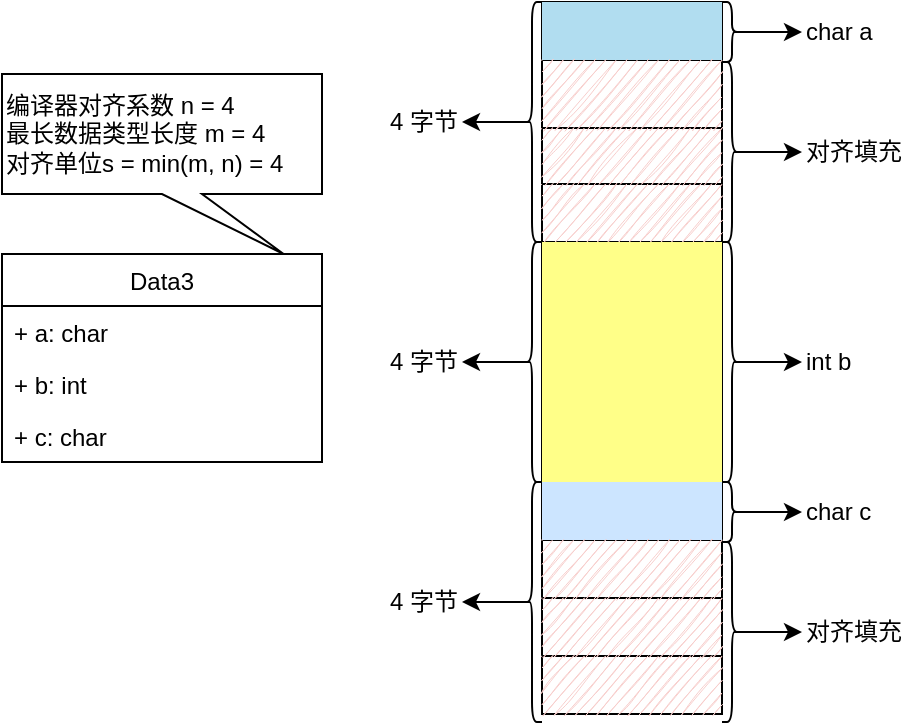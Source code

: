 <mxfile version="17.4.5" type="github"><diagram id="y5-ArMUVISZthWghw4e-" name="第 1 页"><mxGraphModel dx="1420" dy="706" grid="1" gridSize="10" guides="1" tooltips="1" connect="1" arrows="1" fold="1" page="1" pageScale="1" pageWidth="2336" pageHeight="1654" math="0" shadow="0"><root><mxCell id="0"/><mxCell id="1" parent="0"/><mxCell id="bnOiq0095lczLOuPGoA0-1" value="" style="shape=table;startSize=0;container=1;collapsible=0;childLayout=tableLayout;" parent="1" vertex="1"><mxGeometry x="440" y="130" width="90" height="356" as="geometry"/></mxCell><mxCell id="bnOiq0095lczLOuPGoA0-2" value="" style="shape=tableRow;horizontal=0;startSize=0;swimlaneHead=0;swimlaneBody=0;top=0;left=0;bottom=0;right=0;collapsible=0;dropTarget=0;fillColor=none;points=[[0,0.5],[1,0.5]];portConstraint=eastwest;" parent="bnOiq0095lczLOuPGoA0-1" vertex="1"><mxGeometry width="90" height="29" as="geometry"/></mxCell><mxCell id="bnOiq0095lczLOuPGoA0-3" value="" style="shape=partialRectangle;html=1;whiteSpace=wrap;connectable=0;overflow=hidden;fillColor=#b1ddf0;top=0;left=0;bottom=0;right=0;pointerEvents=1;strokeColor=#10739e;sketch=0;" parent="bnOiq0095lczLOuPGoA0-2" vertex="1"><mxGeometry width="90" height="29" as="geometry"><mxRectangle width="90" height="29" as="alternateBounds"/></mxGeometry></mxCell><mxCell id="bnOiq0095lczLOuPGoA0-4" value="" style="shape=tableRow;horizontal=0;startSize=0;swimlaneHead=0;swimlaneBody=0;top=0;left=0;bottom=0;right=0;collapsible=0;dropTarget=0;fillColor=none;points=[[0,0.5],[1,0.5]];portConstraint=eastwest;" parent="bnOiq0095lczLOuPGoA0-1" vertex="1"><mxGeometry y="29" width="90" height="34" as="geometry"/></mxCell><mxCell id="bnOiq0095lczLOuPGoA0-5" value="" style="shape=partialRectangle;html=1;whiteSpace=wrap;connectable=0;overflow=hidden;fillColor=#f8cecc;top=0;left=0;bottom=0;right=0;pointerEvents=1;sketch=1;strokeColor=#b85450;" parent="bnOiq0095lczLOuPGoA0-4" vertex="1"><mxGeometry width="90" height="34" as="geometry"><mxRectangle width="90" height="34" as="alternateBounds"/></mxGeometry></mxCell><mxCell id="bnOiq0095lczLOuPGoA0-6" value="" style="shape=tableRow;horizontal=0;startSize=0;swimlaneHead=0;swimlaneBody=0;top=0;left=0;bottom=0;right=0;collapsible=0;dropTarget=0;fillColor=none;points=[[0,0.5],[1,0.5]];portConstraint=eastwest;" parent="bnOiq0095lczLOuPGoA0-1" vertex="1"><mxGeometry y="63" width="90" height="28" as="geometry"/></mxCell><mxCell id="bnOiq0095lczLOuPGoA0-7" value="" style="shape=partialRectangle;html=1;whiteSpace=wrap;connectable=0;overflow=hidden;fillColor=#f8cecc;top=0;left=0;bottom=0;right=0;pointerEvents=1;strokeColor=#b85450;sketch=1;" parent="bnOiq0095lczLOuPGoA0-6" vertex="1"><mxGeometry width="90" height="28" as="geometry"><mxRectangle width="90" height="28" as="alternateBounds"/></mxGeometry></mxCell><mxCell id="bnOiq0095lczLOuPGoA0-8" value="" style="shape=tableRow;horizontal=0;startSize=0;swimlaneHead=0;swimlaneBody=0;top=0;left=0;bottom=0;right=0;collapsible=0;dropTarget=0;fillColor=none;points=[[0,0.5],[1,0.5]];portConstraint=eastwest;" parent="bnOiq0095lczLOuPGoA0-1" vertex="1"><mxGeometry y="91" width="90" height="29" as="geometry"/></mxCell><mxCell id="bnOiq0095lczLOuPGoA0-9" value="" style="shape=partialRectangle;html=1;whiteSpace=wrap;connectable=0;overflow=hidden;fillColor=#f8cecc;top=0;left=0;bottom=0;right=0;pointerEvents=1;strokeColor=#b85450;sketch=1;" parent="bnOiq0095lczLOuPGoA0-8" vertex="1"><mxGeometry width="90" height="29" as="geometry"><mxRectangle width="90" height="29" as="alternateBounds"/></mxGeometry></mxCell><mxCell id="bnOiq0095lczLOuPGoA0-10" value="" style="shape=tableRow;horizontal=0;startSize=0;swimlaneHead=0;swimlaneBody=0;top=0;left=0;bottom=0;right=0;collapsible=0;dropTarget=0;fillColor=none;points=[[0,0.5],[1,0.5]];portConstraint=eastwest;" parent="bnOiq0095lczLOuPGoA0-1" vertex="1"><mxGeometry y="120" width="90" height="29" as="geometry"/></mxCell><mxCell id="bnOiq0095lczLOuPGoA0-11" value="" style="shape=partialRectangle;html=1;whiteSpace=wrap;connectable=0;overflow=hidden;fillColor=#ffff88;top=0;left=0;bottom=0;right=0;pointerEvents=1;strokeColor=#36393d;sketch=0;" parent="bnOiq0095lczLOuPGoA0-10" vertex="1"><mxGeometry width="90" height="29" as="geometry"><mxRectangle width="90" height="29" as="alternateBounds"/></mxGeometry></mxCell><mxCell id="bnOiq0095lczLOuPGoA0-12" value="" style="shape=tableRow;horizontal=0;startSize=0;swimlaneHead=0;swimlaneBody=0;top=0;left=0;bottom=0;right=0;collapsible=0;dropTarget=0;fillColor=none;points=[[0,0.5],[1,0.5]];portConstraint=eastwest;" parent="bnOiq0095lczLOuPGoA0-1" vertex="1"><mxGeometry y="149" width="90" height="34" as="geometry"/></mxCell><mxCell id="bnOiq0095lczLOuPGoA0-13" value="" style="shape=partialRectangle;html=1;whiteSpace=wrap;connectable=0;overflow=hidden;fillColor=#ffff88;top=0;left=0;bottom=0;right=0;pointerEvents=1;strokeColor=#36393d;sketch=0;" parent="bnOiq0095lczLOuPGoA0-12" vertex="1"><mxGeometry width="90" height="34" as="geometry"><mxRectangle width="90" height="34" as="alternateBounds"/></mxGeometry></mxCell><mxCell id="bnOiq0095lczLOuPGoA0-14" value="" style="shape=tableRow;horizontal=0;startSize=0;swimlaneHead=0;swimlaneBody=0;top=0;left=0;bottom=0;right=0;collapsible=0;dropTarget=0;fillColor=none;points=[[0,0.5],[1,0.5]];portConstraint=eastwest;" parent="bnOiq0095lczLOuPGoA0-1" vertex="1"><mxGeometry y="183" width="90" height="28" as="geometry"/></mxCell><mxCell id="bnOiq0095lczLOuPGoA0-15" value="" style="shape=partialRectangle;html=1;whiteSpace=wrap;connectable=0;overflow=hidden;fillColor=#ffff88;top=0;left=0;bottom=0;right=0;pointerEvents=1;strokeColor=#36393d;sketch=0;" parent="bnOiq0095lczLOuPGoA0-14" vertex="1"><mxGeometry width="90" height="28" as="geometry"><mxRectangle width="90" height="28" as="alternateBounds"/></mxGeometry></mxCell><mxCell id="bnOiq0095lczLOuPGoA0-16" value="" style="shape=tableRow;horizontal=0;startSize=0;swimlaneHead=0;swimlaneBody=0;top=0;left=0;bottom=0;right=0;collapsible=0;dropTarget=0;fillColor=none;points=[[0,0.5],[1,0.5]];portConstraint=eastwest;" parent="bnOiq0095lczLOuPGoA0-1" vertex="1"><mxGeometry y="211" width="90" height="29" as="geometry"/></mxCell><mxCell id="bnOiq0095lczLOuPGoA0-17" value="" style="shape=partialRectangle;html=1;whiteSpace=wrap;connectable=0;overflow=hidden;fillColor=#ffff88;top=0;left=0;bottom=0;right=0;pointerEvents=1;strokeColor=#36393d;sketch=0;" parent="bnOiq0095lczLOuPGoA0-16" vertex="1"><mxGeometry width="90" height="29" as="geometry"><mxRectangle width="90" height="29" as="alternateBounds"/></mxGeometry></mxCell><mxCell id="qFu87ZLYfkctGhrCMN4u-13" value="" style="shape=tableRow;horizontal=0;startSize=0;swimlaneHead=0;swimlaneBody=0;top=0;left=0;bottom=0;right=0;collapsible=0;dropTarget=0;fillColor=none;points=[[0,0.5],[1,0.5]];portConstraint=eastwest;" parent="bnOiq0095lczLOuPGoA0-1" vertex="1"><mxGeometry y="240" width="90" height="29" as="geometry"/></mxCell><mxCell id="qFu87ZLYfkctGhrCMN4u-14" value="" style="shape=partialRectangle;html=1;whiteSpace=wrap;connectable=0;overflow=hidden;fillColor=#cce5ff;top=0;left=0;bottom=0;right=0;pointerEvents=1;strokeColor=#36393d;" parent="qFu87ZLYfkctGhrCMN4u-13" vertex="1"><mxGeometry width="90" height="29" as="geometry"><mxRectangle width="90" height="29" as="alternateBounds"/></mxGeometry></mxCell><mxCell id="qFu87ZLYfkctGhrCMN4u-15" value="" style="shape=tableRow;horizontal=0;startSize=0;swimlaneHead=0;swimlaneBody=0;top=0;left=0;bottom=0;right=0;collapsible=0;dropTarget=0;fillColor=none;points=[[0,0.5],[1,0.5]];portConstraint=eastwest;" parent="bnOiq0095lczLOuPGoA0-1" vertex="1"><mxGeometry y="269" width="90" height="29" as="geometry"/></mxCell><mxCell id="qFu87ZLYfkctGhrCMN4u-16" value="" style="shape=partialRectangle;html=1;whiteSpace=wrap;connectable=0;overflow=hidden;fillColor=#f8cecc;top=0;left=0;bottom=0;right=0;pointerEvents=1;strokeColor=#b85450;sketch=1;" parent="qFu87ZLYfkctGhrCMN4u-15" vertex="1"><mxGeometry width="90" height="29" as="geometry"><mxRectangle width="90" height="29" as="alternateBounds"/></mxGeometry></mxCell><mxCell id="qFu87ZLYfkctGhrCMN4u-17" value="" style="shape=tableRow;horizontal=0;startSize=0;swimlaneHead=0;swimlaneBody=0;top=0;left=0;bottom=0;right=0;collapsible=0;dropTarget=0;fillColor=none;points=[[0,0.5],[1,0.5]];portConstraint=eastwest;" parent="bnOiq0095lczLOuPGoA0-1" vertex="1"><mxGeometry y="298" width="90" height="29" as="geometry"/></mxCell><mxCell id="qFu87ZLYfkctGhrCMN4u-18" value="" style="shape=partialRectangle;html=1;whiteSpace=wrap;connectable=0;overflow=hidden;fillColor=#f8cecc;top=0;left=0;bottom=0;right=0;pointerEvents=1;strokeColor=#b85450;sketch=1;" parent="qFu87ZLYfkctGhrCMN4u-17" vertex="1"><mxGeometry width="90" height="29" as="geometry"><mxRectangle width="90" height="29" as="alternateBounds"/></mxGeometry></mxCell><mxCell id="qFu87ZLYfkctGhrCMN4u-19" value="" style="shape=tableRow;horizontal=0;startSize=0;swimlaneHead=0;swimlaneBody=0;top=0;left=0;bottom=0;right=0;collapsible=0;dropTarget=0;fillColor=none;points=[[0,0.5],[1,0.5]];portConstraint=eastwest;" parent="bnOiq0095lczLOuPGoA0-1" vertex="1"><mxGeometry y="327" width="90" height="29" as="geometry"/></mxCell><mxCell id="qFu87ZLYfkctGhrCMN4u-20" value="" style="shape=partialRectangle;html=1;whiteSpace=wrap;connectable=0;overflow=hidden;fillColor=#f8cecc;top=0;left=0;bottom=0;right=0;pointerEvents=1;strokeColor=#b85450;sketch=1;" parent="qFu87ZLYfkctGhrCMN4u-19" vertex="1"><mxGeometry width="90" height="29" as="geometry"><mxRectangle width="90" height="29" as="alternateBounds"/></mxGeometry></mxCell><mxCell id="bnOiq0095lczLOuPGoA0-18" value="" style="endArrow=classic;html=1;rounded=0;exitX=0.1;exitY=0.5;exitDx=0;exitDy=0;entryX=0;entryY=0.5;entryDx=0;entryDy=0;exitPerimeter=0;" parent="1" source="bnOiq0095lczLOuPGoA0-22" target="bnOiq0095lczLOuPGoA0-19" edge="1"><mxGeometry width="50" height="50" relative="1" as="geometry"><mxPoint x="550" y="150" as="sourcePoint"/><mxPoint x="570" y="153" as="targetPoint"/></mxGeometry></mxCell><mxCell id="bnOiq0095lczLOuPGoA0-19" value="char a" style="text;html=1;strokeColor=none;fillColor=none;align=left;verticalAlign=middle;whiteSpace=wrap;rounded=0;" parent="1" vertex="1"><mxGeometry x="570" y="135" width="50" height="20" as="geometry"/></mxCell><mxCell id="bnOiq0095lczLOuPGoA0-21" value="" style="shape=curlyBracket;whiteSpace=wrap;html=1;rounded=1;flipH=1;sketch=0;" parent="1" vertex="1"><mxGeometry x="530" y="250" width="10" height="120" as="geometry"/></mxCell><mxCell id="bnOiq0095lczLOuPGoA0-22" value="" style="shape=curlyBracket;whiteSpace=wrap;html=1;rounded=1;flipH=1;sketch=0;" parent="1" vertex="1"><mxGeometry x="530" y="130" width="10" height="30" as="geometry"/></mxCell><mxCell id="bnOiq0095lczLOuPGoA0-23" value="" style="endArrow=classic;html=1;rounded=0;entryX=0;entryY=0.5;entryDx=0;entryDy=0;exitX=0.1;exitY=0.5;exitDx=0;exitDy=0;exitPerimeter=0;" parent="1" source="bnOiq0095lczLOuPGoA0-21" target="bnOiq0095lczLOuPGoA0-24" edge="1"><mxGeometry width="50" height="50" relative="1" as="geometry"><mxPoint x="550" y="310" as="sourcePoint"/><mxPoint x="585.5" y="318" as="targetPoint"/></mxGeometry></mxCell><mxCell id="bnOiq0095lczLOuPGoA0-24" value="int b" style="text;html=1;strokeColor=none;fillColor=none;align=left;verticalAlign=middle;whiteSpace=wrap;rounded=0;" parent="1" vertex="1"><mxGeometry x="570" y="300" width="60" height="20" as="geometry"/></mxCell><mxCell id="bnOiq0095lczLOuPGoA0-26" value="&lt;span&gt;编译器对齐系数 n = 4&lt;/span&gt;&lt;br&gt;&lt;span&gt;最长数据类型长度 m = 4&lt;/span&gt;&lt;br&gt;&lt;span&gt;对齐单位s = min(m, n) = 4&lt;/span&gt;" style="shape=callout;whiteSpace=wrap;html=1;perimeter=calloutPerimeter;sketch=0;position2=0.88;align=left;" parent="1" vertex="1"><mxGeometry x="170" y="166" width="160" height="90" as="geometry"/></mxCell><mxCell id="bnOiq0095lczLOuPGoA0-28" value="" style="shape=curlyBracket;whiteSpace=wrap;html=1;rounded=1;sketch=0;" parent="1" vertex="1"><mxGeometry x="430" y="130" width="10" height="120" as="geometry"/></mxCell><mxCell id="bnOiq0095lczLOuPGoA0-29" value="" style="shape=curlyBracket;whiteSpace=wrap;html=1;rounded=1;sketch=0;" parent="1" vertex="1"><mxGeometry x="430" y="250" width="10" height="120" as="geometry"/></mxCell><mxCell id="bnOiq0095lczLOuPGoA0-30" value="4 字节" style="text;html=1;strokeColor=none;fillColor=none;align=right;verticalAlign=middle;whiteSpace=wrap;rounded=0;" parent="1" vertex="1"><mxGeometry x="350" y="180" width="50" height="20" as="geometry"/></mxCell><mxCell id="bnOiq0095lczLOuPGoA0-31" value="" style="endArrow=classic;html=1;rounded=0;exitX=0.1;exitY=0.5;exitDx=0;exitDy=0;exitPerimeter=0;entryX=1;entryY=0.5;entryDx=0;entryDy=0;" parent="1" source="bnOiq0095lczLOuPGoA0-28" target="bnOiq0095lczLOuPGoA0-30" edge="1"><mxGeometry width="50" height="50" relative="1" as="geometry"><mxPoint x="370" y="210" as="sourcePoint"/><mxPoint x="420" y="160" as="targetPoint"/></mxGeometry></mxCell><mxCell id="bnOiq0095lczLOuPGoA0-33" value="4 字节" style="text;html=1;strokeColor=none;fillColor=none;align=right;verticalAlign=middle;whiteSpace=wrap;rounded=0;" parent="1" vertex="1"><mxGeometry x="350" y="300" width="50" height="20" as="geometry"/></mxCell><mxCell id="bnOiq0095lczLOuPGoA0-34" value="" style="endArrow=classic;html=1;rounded=0;exitX=0.1;exitY=0.5;exitDx=0;exitDy=0;exitPerimeter=0;entryX=1;entryY=0.5;entryDx=0;entryDy=0;" parent="1" source="bnOiq0095lczLOuPGoA0-29" target="bnOiq0095lczLOuPGoA0-33" edge="1"><mxGeometry width="50" height="50" relative="1" as="geometry"><mxPoint x="430" y="310.0" as="sourcePoint"/><mxPoint x="419" y="280" as="targetPoint"/></mxGeometry></mxCell><mxCell id="bnOiq0095lczLOuPGoA0-40" value="" style="endArrow=classic;html=1;rounded=0;entryX=0;entryY=0.5;entryDx=0;entryDy=0;exitX=0.1;exitY=0.5;exitDx=0;exitDy=0;exitPerimeter=0;" parent="1" source="bnOiq0095lczLOuPGoA0-42" target="bnOiq0095lczLOuPGoA0-41" edge="1"><mxGeometry width="50" height="50" relative="1" as="geometry"><mxPoint x="550" y="220" as="sourcePoint"/><mxPoint x="585.5" y="228" as="targetPoint"/></mxGeometry></mxCell><mxCell id="bnOiq0095lczLOuPGoA0-41" value="对齐填充" style="text;html=1;strokeColor=none;fillColor=none;align=left;verticalAlign=middle;whiteSpace=wrap;rounded=0;" parent="1" vertex="1"><mxGeometry x="570" y="195" width="60" height="20" as="geometry"/></mxCell><mxCell id="bnOiq0095lczLOuPGoA0-42" value="" style="shape=curlyBracket;whiteSpace=wrap;html=1;rounded=1;flipH=1;sketch=0;" parent="1" vertex="1"><mxGeometry x="530" y="160" width="10" height="90" as="geometry"/></mxCell><mxCell id="bnOiq0095lczLOuPGoA0-43" value="Data3" style="swimlane;fontStyle=0;childLayout=stackLayout;horizontal=1;startSize=26;fillColor=none;horizontalStack=0;resizeParent=1;resizeParentMax=0;resizeLast=0;collapsible=1;marginBottom=0;sketch=0;" parent="1" vertex="1"><mxGeometry x="170" y="256" width="160" height="104" as="geometry"/></mxCell><mxCell id="bnOiq0095lczLOuPGoA0-44" value="+ a: char" style="text;strokeColor=none;fillColor=none;align=left;verticalAlign=top;spacingLeft=4;spacingRight=4;overflow=hidden;rotatable=0;points=[[0,0.5],[1,0.5]];portConstraint=eastwest;sketch=0;" parent="bnOiq0095lczLOuPGoA0-43" vertex="1"><mxGeometry y="26" width="160" height="26" as="geometry"/></mxCell><mxCell id="bnOiq0095lczLOuPGoA0-45" value="+ b: int&#10;" style="text;strokeColor=none;fillColor=none;align=left;verticalAlign=top;spacingLeft=4;spacingRight=4;overflow=hidden;rotatable=0;points=[[0,0.5],[1,0.5]];portConstraint=eastwest;sketch=0;" parent="bnOiq0095lczLOuPGoA0-43" vertex="1"><mxGeometry y="52" width="160" height="26" as="geometry"/></mxCell><mxCell id="qdYz1cG67cNBZeQHGUtf-1" value="+ c: char" style="text;strokeColor=none;fillColor=none;align=left;verticalAlign=top;spacingLeft=4;spacingRight=4;overflow=hidden;rotatable=0;points=[[0,0.5],[1,0.5]];portConstraint=eastwest;sketch=0;" vertex="1" parent="bnOiq0095lczLOuPGoA0-43"><mxGeometry y="78" width="160" height="26" as="geometry"/></mxCell><mxCell id="qdYz1cG67cNBZeQHGUtf-3" value="" style="endArrow=classic;html=1;rounded=0;exitX=0.1;exitY=0.5;exitDx=0;exitDy=0;entryX=0;entryY=0.5;entryDx=0;entryDy=0;exitPerimeter=0;" edge="1" source="qdYz1cG67cNBZeQHGUtf-5" target="qdYz1cG67cNBZeQHGUtf-4" parent="1"><mxGeometry width="50" height="50" relative="1" as="geometry"><mxPoint x="550" y="390" as="sourcePoint"/><mxPoint x="570" y="393" as="targetPoint"/></mxGeometry></mxCell><mxCell id="qdYz1cG67cNBZeQHGUtf-4" value="char c" style="text;html=1;strokeColor=none;fillColor=none;align=left;verticalAlign=middle;whiteSpace=wrap;rounded=0;" vertex="1" parent="1"><mxGeometry x="570" y="375" width="50" height="20" as="geometry"/></mxCell><mxCell id="qdYz1cG67cNBZeQHGUtf-5" value="" style="shape=curlyBracket;whiteSpace=wrap;html=1;rounded=1;flipH=1;sketch=0;" vertex="1" parent="1"><mxGeometry x="530" y="370" width="10" height="30" as="geometry"/></mxCell><mxCell id="qdYz1cG67cNBZeQHGUtf-6" value="" style="endArrow=classic;html=1;rounded=0;entryX=0;entryY=0.5;entryDx=0;entryDy=0;exitX=0.1;exitY=0.5;exitDx=0;exitDy=0;exitPerimeter=0;" edge="1" source="qdYz1cG67cNBZeQHGUtf-8" target="qdYz1cG67cNBZeQHGUtf-7" parent="1"><mxGeometry width="50" height="50" relative="1" as="geometry"><mxPoint x="550" y="460" as="sourcePoint"/><mxPoint x="585.5" y="468" as="targetPoint"/></mxGeometry></mxCell><mxCell id="qdYz1cG67cNBZeQHGUtf-7" value="对齐填充" style="text;html=1;strokeColor=none;fillColor=none;align=left;verticalAlign=middle;whiteSpace=wrap;rounded=0;" vertex="1" parent="1"><mxGeometry x="570" y="435" width="60" height="20" as="geometry"/></mxCell><mxCell id="qdYz1cG67cNBZeQHGUtf-8" value="" style="shape=curlyBracket;whiteSpace=wrap;html=1;rounded=1;flipH=1;sketch=0;" vertex="1" parent="1"><mxGeometry x="530" y="400" width="10" height="90" as="geometry"/></mxCell><mxCell id="qdYz1cG67cNBZeQHGUtf-10" value="" style="shape=curlyBracket;whiteSpace=wrap;html=1;rounded=1;sketch=0;" vertex="1" parent="1"><mxGeometry x="430" y="370" width="10" height="120" as="geometry"/></mxCell><mxCell id="qdYz1cG67cNBZeQHGUtf-11" value="4 字节" style="text;html=1;strokeColor=none;fillColor=none;align=right;verticalAlign=middle;whiteSpace=wrap;rounded=0;" vertex="1" parent="1"><mxGeometry x="350" y="420" width="50" height="20" as="geometry"/></mxCell><mxCell id="qdYz1cG67cNBZeQHGUtf-12" value="" style="endArrow=classic;html=1;rounded=0;exitX=0.1;exitY=0.5;exitDx=0;exitDy=0;exitPerimeter=0;entryX=1;entryY=0.5;entryDx=0;entryDy=0;" edge="1" source="qdYz1cG67cNBZeQHGUtf-10" target="qdYz1cG67cNBZeQHGUtf-11" parent="1"><mxGeometry width="50" height="50" relative="1" as="geometry"><mxPoint x="430" y="430.0" as="sourcePoint"/><mxPoint x="419" y="400" as="targetPoint"/></mxGeometry></mxCell></root></mxGraphModel></diagram></mxfile>